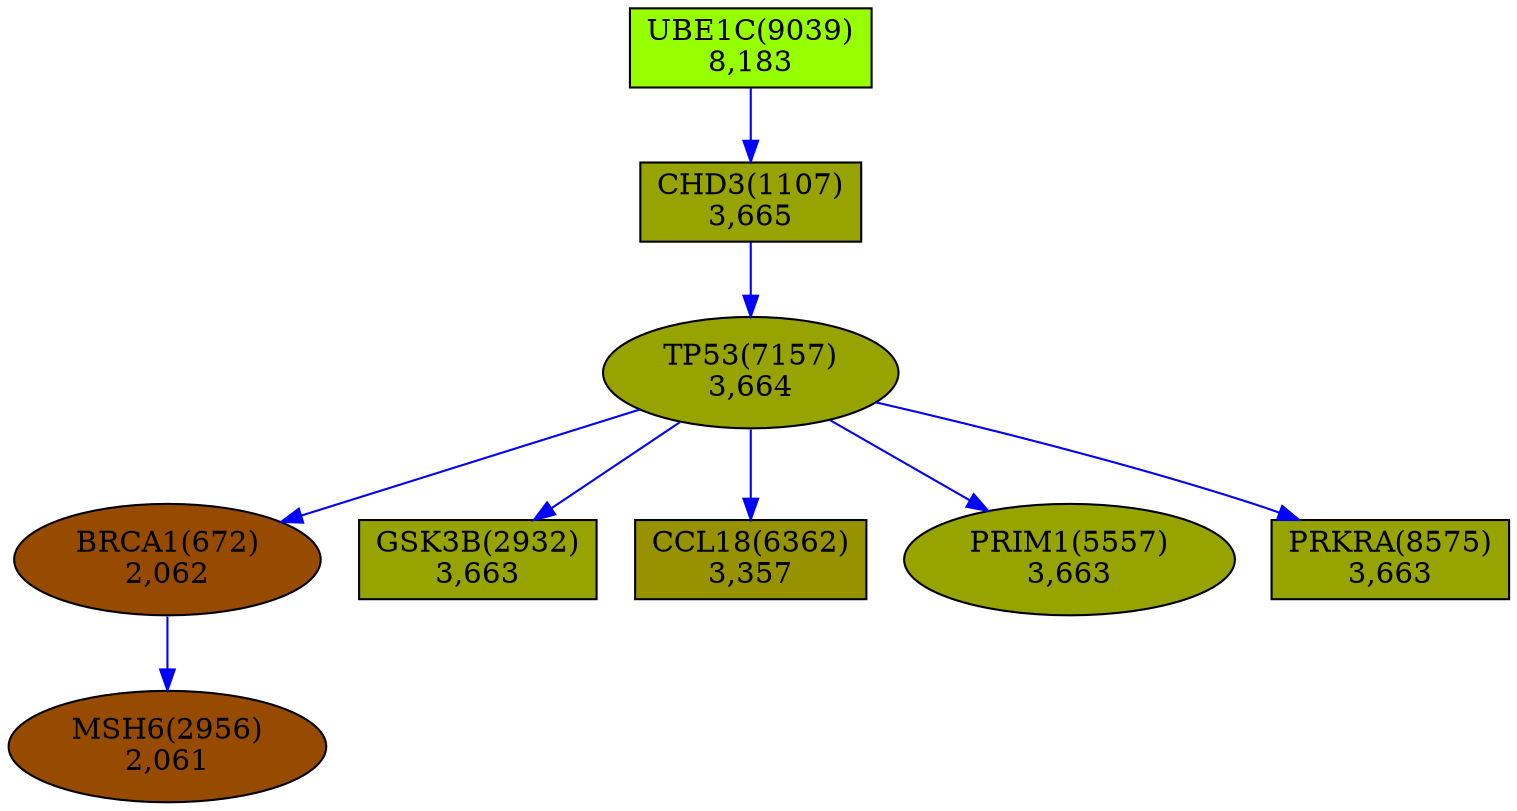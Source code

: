 digraph main_a3_test_025_x {
N_13 [shape = ellipse, style = filled, fillcolor = "#964b00", label = "BRCA1(672)\n2,062"];
N_27 [shape = box, style = filled, fillcolor = "#96a300", label = "CHD3(1107)\n3,665"];
N_58 [shape = box, style = filled, fillcolor = "#96a300", label = "GSK3B(2932)\n3,663"];
N_99 [shape = ellipse, style = filled, fillcolor = "#964b00", label = "MSH6(2956)\n2,061"];
N_167 [shape = box, style = filled, fillcolor = "#969200", label = "CCL18(6362)\n3,357"];
N_169 [shape = ellipse, style = filled, fillcolor = "#96a300", label = "TP53(7157)\n3,664"];
N_171 [shape = ellipse, style = filled, fillcolor = "#96a300", label = "PRIM1(5557)\n3,663"];
N_187 [shape = box, style = filled, fillcolor = "#96a300", label = "PRKRA(8575)\n3,663"];
N_232 [shape = box, style = filled, fillcolor = "#96ff00", label = "UBE1C(9039)\n8,183"];
N_13 -> N_99 [ color = blue ];
N_169 -> N_13 [ color = blue ];
N_27 -> N_169 [ color = blue ];
N_169 -> N_58 [ color = blue ];
N_169 -> N_167 [ color = blue ];
N_169 -> N_171 [ color = blue ];
N_169 -> N_187 [ color = blue ];
N_232 -> N_27 [ color = blue ];
}
